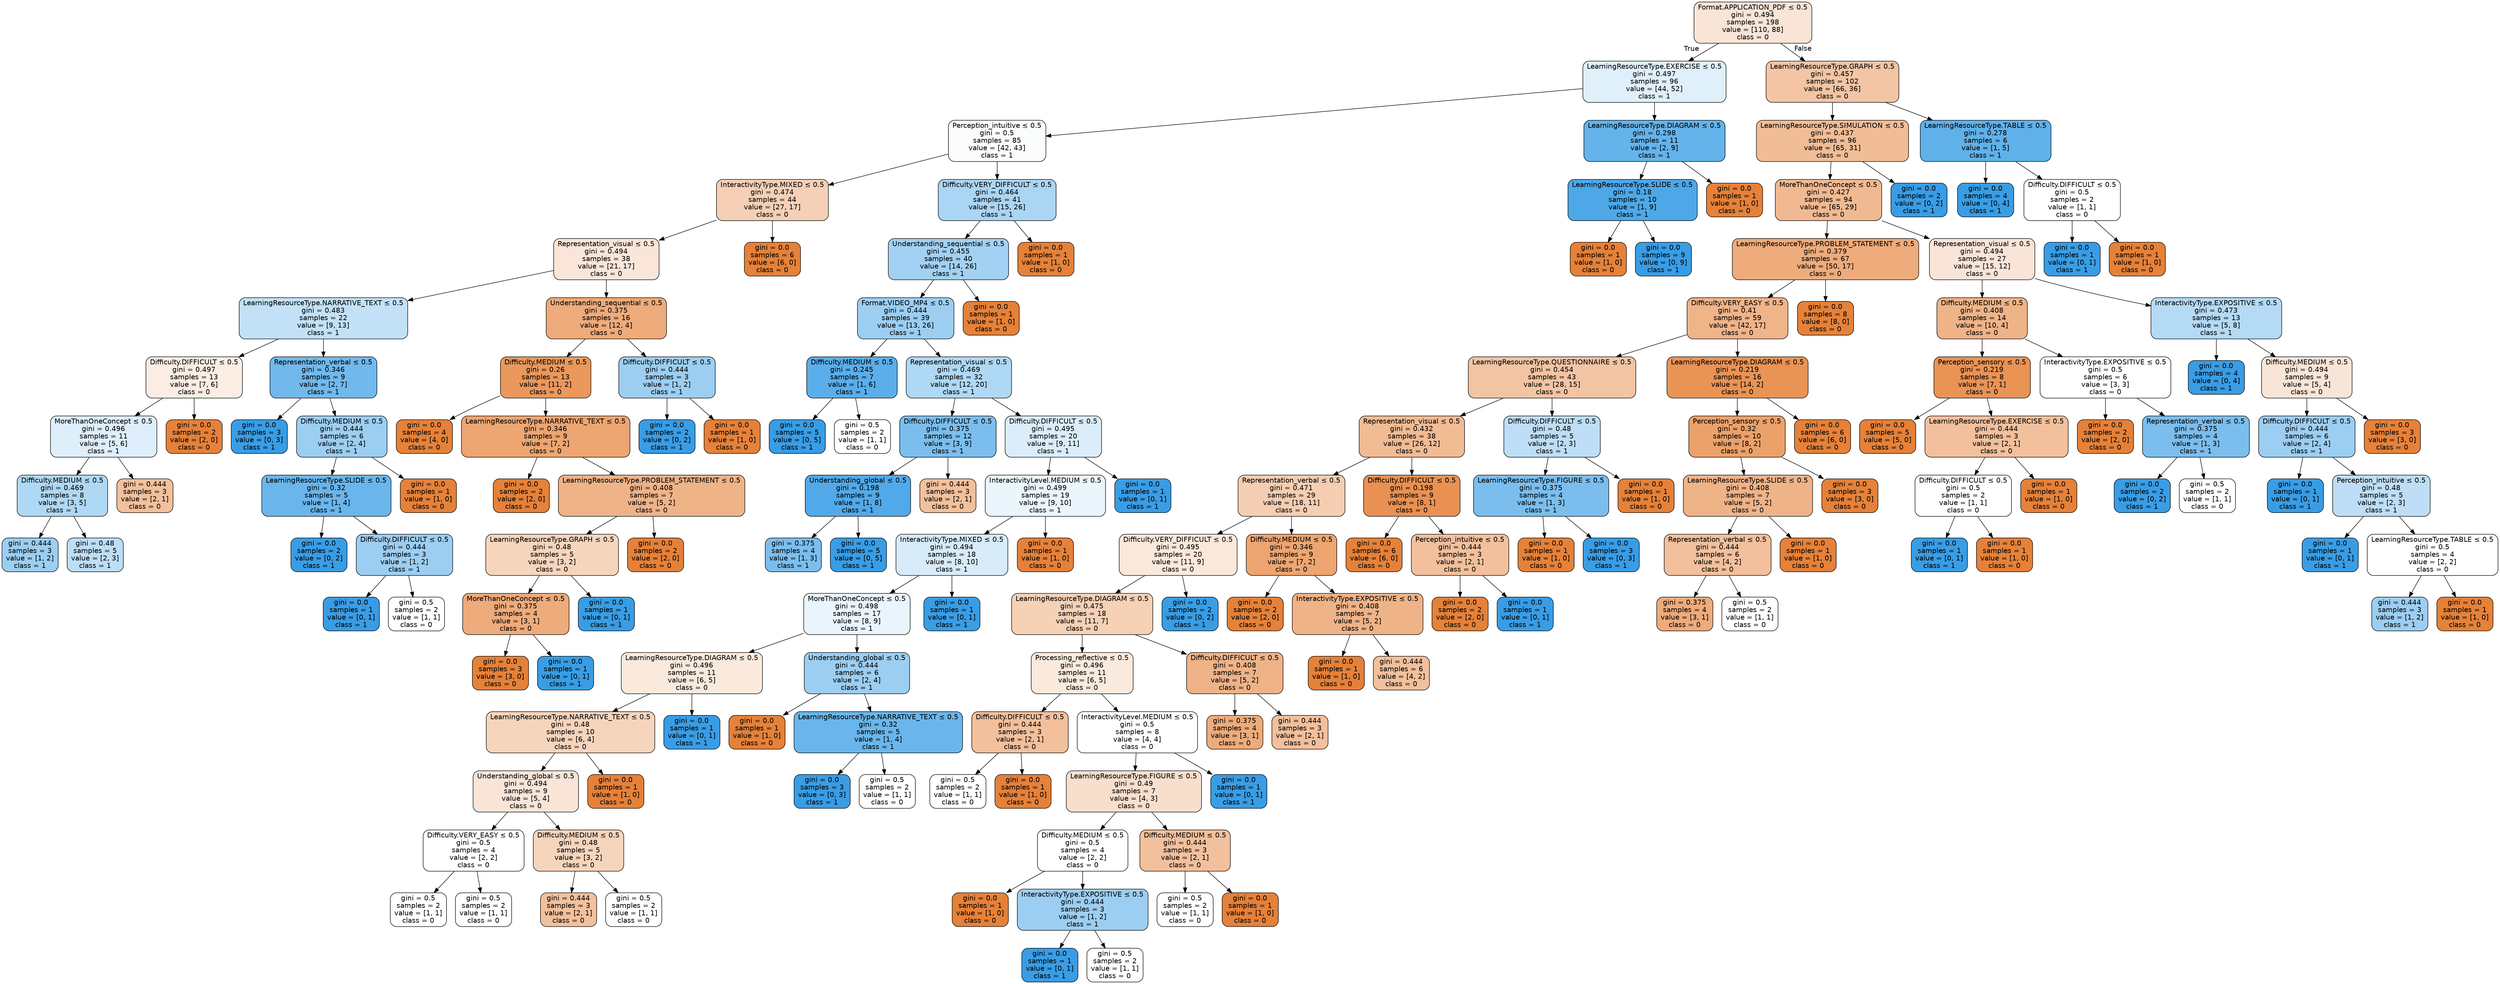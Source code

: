 digraph Tree {
node [shape=box, style="filled, rounded", color="black", fontname=helvetica] ;
edge [fontname=helvetica] ;
0 [label=<Format.APPLICATION_PDF &le; 0.5<br/>gini = 0.494<br/>samples = 198<br/>value = [110, 88]<br/>class = 0>, fillcolor="#e5813933"] ;
1 [label=<LearningResourceType.EXERCISE &le; 0.5<br/>gini = 0.497<br/>samples = 96<br/>value = [44, 52]<br/>class = 1>, fillcolor="#399de527"] ;
0 -> 1 [labeldistance=2.5, labelangle=45, headlabel="True"] ;
2 [label=<Perception_intuitive &le; 0.5<br/>gini = 0.5<br/>samples = 85<br/>value = [42, 43]<br/>class = 1>, fillcolor="#399de506"] ;
1 -> 2 ;
3 [label=<InteractivityType.MIXED &le; 0.5<br/>gini = 0.474<br/>samples = 44<br/>value = [27, 17]<br/>class = 0>, fillcolor="#e581395e"] ;
2 -> 3 ;
4 [label=<Representation_visual &le; 0.5<br/>gini = 0.494<br/>samples = 38<br/>value = [21, 17]<br/>class = 0>, fillcolor="#e5813931"] ;
3 -> 4 ;
5 [label=<LearningResourceType.NARRATIVE_TEXT &le; 0.5<br/>gini = 0.483<br/>samples = 22<br/>value = [9, 13]<br/>class = 1>, fillcolor="#399de54e"] ;
4 -> 5 ;
6 [label=<Difficulty.DIFFICULT &le; 0.5<br/>gini = 0.497<br/>samples = 13<br/>value = [7, 6]<br/>class = 0>, fillcolor="#e5813924"] ;
5 -> 6 ;
7 [label=<MoreThanOneConcept &le; 0.5<br/>gini = 0.496<br/>samples = 11<br/>value = [5, 6]<br/>class = 1>, fillcolor="#399de52a"] ;
6 -> 7 ;
8 [label=<Difficulty.MEDIUM &le; 0.5<br/>gini = 0.469<br/>samples = 8<br/>value = [3, 5]<br/>class = 1>, fillcolor="#399de566"] ;
7 -> 8 ;
9 [label=<gini = 0.444<br/>samples = 3<br/>value = [1, 2]<br/>class = 1>, fillcolor="#399de57f"] ;
8 -> 9 ;
10 [label=<gini = 0.48<br/>samples = 5<br/>value = [2, 3]<br/>class = 1>, fillcolor="#399de555"] ;
8 -> 10 ;
11 [label=<gini = 0.444<br/>samples = 3<br/>value = [2, 1]<br/>class = 0>, fillcolor="#e581397f"] ;
7 -> 11 ;
12 [label=<gini = 0.0<br/>samples = 2<br/>value = [2, 0]<br/>class = 0>, fillcolor="#e58139ff"] ;
6 -> 12 ;
13 [label=<Representation_verbal &le; 0.5<br/>gini = 0.346<br/>samples = 9<br/>value = [2, 7]<br/>class = 1>, fillcolor="#399de5b6"] ;
5 -> 13 ;
14 [label=<gini = 0.0<br/>samples = 3<br/>value = [0, 3]<br/>class = 1>, fillcolor="#399de5ff"] ;
13 -> 14 ;
15 [label=<Difficulty.MEDIUM &le; 0.5<br/>gini = 0.444<br/>samples = 6<br/>value = [2, 4]<br/>class = 1>, fillcolor="#399de57f"] ;
13 -> 15 ;
16 [label=<LearningResourceType.SLIDE &le; 0.5<br/>gini = 0.32<br/>samples = 5<br/>value = [1, 4]<br/>class = 1>, fillcolor="#399de5bf"] ;
15 -> 16 ;
17 [label=<gini = 0.0<br/>samples = 2<br/>value = [0, 2]<br/>class = 1>, fillcolor="#399de5ff"] ;
16 -> 17 ;
18 [label=<Difficulty.DIFFICULT &le; 0.5<br/>gini = 0.444<br/>samples = 3<br/>value = [1, 2]<br/>class = 1>, fillcolor="#399de57f"] ;
16 -> 18 ;
19 [label=<gini = 0.0<br/>samples = 1<br/>value = [0, 1]<br/>class = 1>, fillcolor="#399de5ff"] ;
18 -> 19 ;
20 [label=<gini = 0.5<br/>samples = 2<br/>value = [1, 1]<br/>class = 0>, fillcolor="#e5813900"] ;
18 -> 20 ;
21 [label=<gini = 0.0<br/>samples = 1<br/>value = [1, 0]<br/>class = 0>, fillcolor="#e58139ff"] ;
15 -> 21 ;
22 [label=<Understanding_sequential &le; 0.5<br/>gini = 0.375<br/>samples = 16<br/>value = [12, 4]<br/>class = 0>, fillcolor="#e58139aa"] ;
4 -> 22 ;
23 [label=<Difficulty.MEDIUM &le; 0.5<br/>gini = 0.26<br/>samples = 13<br/>value = [11, 2]<br/>class = 0>, fillcolor="#e58139d1"] ;
22 -> 23 ;
24 [label=<gini = 0.0<br/>samples = 4<br/>value = [4, 0]<br/>class = 0>, fillcolor="#e58139ff"] ;
23 -> 24 ;
25 [label=<LearningResourceType.NARRATIVE_TEXT &le; 0.5<br/>gini = 0.346<br/>samples = 9<br/>value = [7, 2]<br/>class = 0>, fillcolor="#e58139b6"] ;
23 -> 25 ;
26 [label=<gini = 0.0<br/>samples = 2<br/>value = [2, 0]<br/>class = 0>, fillcolor="#e58139ff"] ;
25 -> 26 ;
27 [label=<LearningResourceType.PROBLEM_STATEMENT &le; 0.5<br/>gini = 0.408<br/>samples = 7<br/>value = [5, 2]<br/>class = 0>, fillcolor="#e5813999"] ;
25 -> 27 ;
28 [label=<LearningResourceType.GRAPH &le; 0.5<br/>gini = 0.48<br/>samples = 5<br/>value = [3, 2]<br/>class = 0>, fillcolor="#e5813955"] ;
27 -> 28 ;
29 [label=<MoreThanOneConcept &le; 0.5<br/>gini = 0.375<br/>samples = 4<br/>value = [3, 1]<br/>class = 0>, fillcolor="#e58139aa"] ;
28 -> 29 ;
30 [label=<gini = 0.0<br/>samples = 3<br/>value = [3, 0]<br/>class = 0>, fillcolor="#e58139ff"] ;
29 -> 30 ;
31 [label=<gini = 0.0<br/>samples = 1<br/>value = [0, 1]<br/>class = 1>, fillcolor="#399de5ff"] ;
29 -> 31 ;
32 [label=<gini = 0.0<br/>samples = 1<br/>value = [0, 1]<br/>class = 1>, fillcolor="#399de5ff"] ;
28 -> 32 ;
33 [label=<gini = 0.0<br/>samples = 2<br/>value = [2, 0]<br/>class = 0>, fillcolor="#e58139ff"] ;
27 -> 33 ;
34 [label=<Difficulty.DIFFICULT &le; 0.5<br/>gini = 0.444<br/>samples = 3<br/>value = [1, 2]<br/>class = 1>, fillcolor="#399de57f"] ;
22 -> 34 ;
35 [label=<gini = 0.0<br/>samples = 2<br/>value = [0, 2]<br/>class = 1>, fillcolor="#399de5ff"] ;
34 -> 35 ;
36 [label=<gini = 0.0<br/>samples = 1<br/>value = [1, 0]<br/>class = 0>, fillcolor="#e58139ff"] ;
34 -> 36 ;
37 [label=<gini = 0.0<br/>samples = 6<br/>value = [6, 0]<br/>class = 0>, fillcolor="#e58139ff"] ;
3 -> 37 ;
38 [label=<Difficulty.VERY_DIFFICULT &le; 0.5<br/>gini = 0.464<br/>samples = 41<br/>value = [15, 26]<br/>class = 1>, fillcolor="#399de56c"] ;
2 -> 38 ;
39 [label=<Understanding_sequential &le; 0.5<br/>gini = 0.455<br/>samples = 40<br/>value = [14, 26]<br/>class = 1>, fillcolor="#399de576"] ;
38 -> 39 ;
40 [label=<Format.VIDEO_MP4 &le; 0.5<br/>gini = 0.444<br/>samples = 39<br/>value = [13, 26]<br/>class = 1>, fillcolor="#399de57f"] ;
39 -> 40 ;
41 [label=<Difficulty.MEDIUM &le; 0.5<br/>gini = 0.245<br/>samples = 7<br/>value = [1, 6]<br/>class = 1>, fillcolor="#399de5d4"] ;
40 -> 41 ;
42 [label=<gini = 0.0<br/>samples = 5<br/>value = [0, 5]<br/>class = 1>, fillcolor="#399de5ff"] ;
41 -> 42 ;
43 [label=<gini = 0.5<br/>samples = 2<br/>value = [1, 1]<br/>class = 0>, fillcolor="#e5813900"] ;
41 -> 43 ;
44 [label=<Representation_visual &le; 0.5<br/>gini = 0.469<br/>samples = 32<br/>value = [12, 20]<br/>class = 1>, fillcolor="#399de566"] ;
40 -> 44 ;
45 [label=<Difficulty.DIFFICULT &le; 0.5<br/>gini = 0.375<br/>samples = 12<br/>value = [3, 9]<br/>class = 1>, fillcolor="#399de5aa"] ;
44 -> 45 ;
46 [label=<Understanding_global &le; 0.5<br/>gini = 0.198<br/>samples = 9<br/>value = [1, 8]<br/>class = 1>, fillcolor="#399de5df"] ;
45 -> 46 ;
47 [label=<gini = 0.375<br/>samples = 4<br/>value = [1, 3]<br/>class = 1>, fillcolor="#399de5aa"] ;
46 -> 47 ;
48 [label=<gini = 0.0<br/>samples = 5<br/>value = [0, 5]<br/>class = 1>, fillcolor="#399de5ff"] ;
46 -> 48 ;
49 [label=<gini = 0.444<br/>samples = 3<br/>value = [2, 1]<br/>class = 0>, fillcolor="#e581397f"] ;
45 -> 49 ;
50 [label=<Difficulty.DIFFICULT &le; 0.5<br/>gini = 0.495<br/>samples = 20<br/>value = [9, 11]<br/>class = 1>, fillcolor="#399de52e"] ;
44 -> 50 ;
51 [label=<InteractivityLevel.MEDIUM &le; 0.5<br/>gini = 0.499<br/>samples = 19<br/>value = [9, 10]<br/>class = 1>, fillcolor="#399de519"] ;
50 -> 51 ;
52 [label=<InteractivityType.MIXED &le; 0.5<br/>gini = 0.494<br/>samples = 18<br/>value = [8, 10]<br/>class = 1>, fillcolor="#399de533"] ;
51 -> 52 ;
53 [label=<MoreThanOneConcept &le; 0.5<br/>gini = 0.498<br/>samples = 17<br/>value = [8, 9]<br/>class = 1>, fillcolor="#399de51c"] ;
52 -> 53 ;
54 [label=<LearningResourceType.DIAGRAM &le; 0.5<br/>gini = 0.496<br/>samples = 11<br/>value = [6, 5]<br/>class = 0>, fillcolor="#e581392a"] ;
53 -> 54 ;
55 [label=<LearningResourceType.NARRATIVE_TEXT &le; 0.5<br/>gini = 0.48<br/>samples = 10<br/>value = [6, 4]<br/>class = 0>, fillcolor="#e5813955"] ;
54 -> 55 ;
56 [label=<Understanding_global &le; 0.5<br/>gini = 0.494<br/>samples = 9<br/>value = [5, 4]<br/>class = 0>, fillcolor="#e5813933"] ;
55 -> 56 ;
57 [label=<Difficulty.VERY_EASY &le; 0.5<br/>gini = 0.5<br/>samples = 4<br/>value = [2, 2]<br/>class = 0>, fillcolor="#e5813900"] ;
56 -> 57 ;
58 [label=<gini = 0.5<br/>samples = 2<br/>value = [1, 1]<br/>class = 0>, fillcolor="#e5813900"] ;
57 -> 58 ;
59 [label=<gini = 0.5<br/>samples = 2<br/>value = [1, 1]<br/>class = 0>, fillcolor="#e5813900"] ;
57 -> 59 ;
60 [label=<Difficulty.MEDIUM &le; 0.5<br/>gini = 0.48<br/>samples = 5<br/>value = [3, 2]<br/>class = 0>, fillcolor="#e5813955"] ;
56 -> 60 ;
61 [label=<gini = 0.444<br/>samples = 3<br/>value = [2, 1]<br/>class = 0>, fillcolor="#e581397f"] ;
60 -> 61 ;
62 [label=<gini = 0.5<br/>samples = 2<br/>value = [1, 1]<br/>class = 0>, fillcolor="#e5813900"] ;
60 -> 62 ;
63 [label=<gini = 0.0<br/>samples = 1<br/>value = [1, 0]<br/>class = 0>, fillcolor="#e58139ff"] ;
55 -> 63 ;
64 [label=<gini = 0.0<br/>samples = 1<br/>value = [0, 1]<br/>class = 1>, fillcolor="#399de5ff"] ;
54 -> 64 ;
65 [label=<Understanding_global &le; 0.5<br/>gini = 0.444<br/>samples = 6<br/>value = [2, 4]<br/>class = 1>, fillcolor="#399de57f"] ;
53 -> 65 ;
66 [label=<gini = 0.0<br/>samples = 1<br/>value = [1, 0]<br/>class = 0>, fillcolor="#e58139ff"] ;
65 -> 66 ;
67 [label=<LearningResourceType.NARRATIVE_TEXT &le; 0.5<br/>gini = 0.32<br/>samples = 5<br/>value = [1, 4]<br/>class = 1>, fillcolor="#399de5bf"] ;
65 -> 67 ;
68 [label=<gini = 0.0<br/>samples = 3<br/>value = [0, 3]<br/>class = 1>, fillcolor="#399de5ff"] ;
67 -> 68 ;
69 [label=<gini = 0.5<br/>samples = 2<br/>value = [1, 1]<br/>class = 0>, fillcolor="#e5813900"] ;
67 -> 69 ;
70 [label=<gini = 0.0<br/>samples = 1<br/>value = [0, 1]<br/>class = 1>, fillcolor="#399de5ff"] ;
52 -> 70 ;
71 [label=<gini = 0.0<br/>samples = 1<br/>value = [1, 0]<br/>class = 0>, fillcolor="#e58139ff"] ;
51 -> 71 ;
72 [label=<gini = 0.0<br/>samples = 1<br/>value = [0, 1]<br/>class = 1>, fillcolor="#399de5ff"] ;
50 -> 72 ;
73 [label=<gini = 0.0<br/>samples = 1<br/>value = [1, 0]<br/>class = 0>, fillcolor="#e58139ff"] ;
39 -> 73 ;
74 [label=<gini = 0.0<br/>samples = 1<br/>value = [1, 0]<br/>class = 0>, fillcolor="#e58139ff"] ;
38 -> 74 ;
75 [label=<LearningResourceType.DIAGRAM &le; 0.5<br/>gini = 0.298<br/>samples = 11<br/>value = [2, 9]<br/>class = 1>, fillcolor="#399de5c6"] ;
1 -> 75 ;
76 [label=<LearningResourceType.SLIDE &le; 0.5<br/>gini = 0.18<br/>samples = 10<br/>value = [1, 9]<br/>class = 1>, fillcolor="#399de5e3"] ;
75 -> 76 ;
77 [label=<gini = 0.0<br/>samples = 1<br/>value = [1, 0]<br/>class = 0>, fillcolor="#e58139ff"] ;
76 -> 77 ;
78 [label=<gini = 0.0<br/>samples = 9<br/>value = [0, 9]<br/>class = 1>, fillcolor="#399de5ff"] ;
76 -> 78 ;
79 [label=<gini = 0.0<br/>samples = 1<br/>value = [1, 0]<br/>class = 0>, fillcolor="#e58139ff"] ;
75 -> 79 ;
80 [label=<LearningResourceType.GRAPH &le; 0.5<br/>gini = 0.457<br/>samples = 102<br/>value = [66, 36]<br/>class = 0>, fillcolor="#e5813974"] ;
0 -> 80 [labeldistance=2.5, labelangle=-45, headlabel="False"] ;
81 [label=<LearningResourceType.SIMULATION &le; 0.5<br/>gini = 0.437<br/>samples = 96<br/>value = [65, 31]<br/>class = 0>, fillcolor="#e5813985"] ;
80 -> 81 ;
82 [label=<MoreThanOneConcept &le; 0.5<br/>gini = 0.427<br/>samples = 94<br/>value = [65, 29]<br/>class = 0>, fillcolor="#e581398d"] ;
81 -> 82 ;
83 [label=<LearningResourceType.PROBLEM_STATEMENT &le; 0.5<br/>gini = 0.379<br/>samples = 67<br/>value = [50, 17]<br/>class = 0>, fillcolor="#e58139a8"] ;
82 -> 83 ;
84 [label=<Difficulty.VERY_EASY &le; 0.5<br/>gini = 0.41<br/>samples = 59<br/>value = [42, 17]<br/>class = 0>, fillcolor="#e5813998"] ;
83 -> 84 ;
85 [label=<LearningResourceType.QUESTIONNAIRE &le; 0.5<br/>gini = 0.454<br/>samples = 43<br/>value = [28, 15]<br/>class = 0>, fillcolor="#e5813976"] ;
84 -> 85 ;
86 [label=<Representation_visual &le; 0.5<br/>gini = 0.432<br/>samples = 38<br/>value = [26, 12]<br/>class = 0>, fillcolor="#e5813989"] ;
85 -> 86 ;
87 [label=<Representation_verbal &le; 0.5<br/>gini = 0.471<br/>samples = 29<br/>value = [18, 11]<br/>class = 0>, fillcolor="#e5813963"] ;
86 -> 87 ;
88 [label=<Difficulty.VERY_DIFFICULT &le; 0.5<br/>gini = 0.495<br/>samples = 20<br/>value = [11, 9]<br/>class = 0>, fillcolor="#e581392e"] ;
87 -> 88 ;
89 [label=<LearningResourceType.DIAGRAM &le; 0.5<br/>gini = 0.475<br/>samples = 18<br/>value = [11, 7]<br/>class = 0>, fillcolor="#e581395d"] ;
88 -> 89 ;
90 [label=<Processing_reflective &le; 0.5<br/>gini = 0.496<br/>samples = 11<br/>value = [6, 5]<br/>class = 0>, fillcolor="#e581392a"] ;
89 -> 90 ;
91 [label=<Difficulty.DIFFICULT &le; 0.5<br/>gini = 0.444<br/>samples = 3<br/>value = [2, 1]<br/>class = 0>, fillcolor="#e581397f"] ;
90 -> 91 ;
92 [label=<gini = 0.5<br/>samples = 2<br/>value = [1, 1]<br/>class = 0>, fillcolor="#e5813900"] ;
91 -> 92 ;
93 [label=<gini = 0.0<br/>samples = 1<br/>value = [1, 0]<br/>class = 0>, fillcolor="#e58139ff"] ;
91 -> 93 ;
94 [label=<InteractivityLevel.MEDIUM &le; 0.5<br/>gini = 0.5<br/>samples = 8<br/>value = [4, 4]<br/>class = 0>, fillcolor="#e5813900"] ;
90 -> 94 ;
95 [label=<LearningResourceType.FIGURE &le; 0.5<br/>gini = 0.49<br/>samples = 7<br/>value = [4, 3]<br/>class = 0>, fillcolor="#e5813940"] ;
94 -> 95 ;
96 [label=<Difficulty.MEDIUM &le; 0.5<br/>gini = 0.5<br/>samples = 4<br/>value = [2, 2]<br/>class = 0>, fillcolor="#e5813900"] ;
95 -> 96 ;
97 [label=<gini = 0.0<br/>samples = 1<br/>value = [1, 0]<br/>class = 0>, fillcolor="#e58139ff"] ;
96 -> 97 ;
98 [label=<InteractivityType.EXPOSITIVE &le; 0.5<br/>gini = 0.444<br/>samples = 3<br/>value = [1, 2]<br/>class = 1>, fillcolor="#399de57f"] ;
96 -> 98 ;
99 [label=<gini = 0.0<br/>samples = 1<br/>value = [0, 1]<br/>class = 1>, fillcolor="#399de5ff"] ;
98 -> 99 ;
100 [label=<gini = 0.5<br/>samples = 2<br/>value = [1, 1]<br/>class = 0>, fillcolor="#e5813900"] ;
98 -> 100 ;
101 [label=<Difficulty.MEDIUM &le; 0.5<br/>gini = 0.444<br/>samples = 3<br/>value = [2, 1]<br/>class = 0>, fillcolor="#e581397f"] ;
95 -> 101 ;
102 [label=<gini = 0.5<br/>samples = 2<br/>value = [1, 1]<br/>class = 0>, fillcolor="#e5813900"] ;
101 -> 102 ;
103 [label=<gini = 0.0<br/>samples = 1<br/>value = [1, 0]<br/>class = 0>, fillcolor="#e58139ff"] ;
101 -> 103 ;
104 [label=<gini = 0.0<br/>samples = 1<br/>value = [0, 1]<br/>class = 1>, fillcolor="#399de5ff"] ;
94 -> 104 ;
105 [label=<Difficulty.DIFFICULT &le; 0.5<br/>gini = 0.408<br/>samples = 7<br/>value = [5, 2]<br/>class = 0>, fillcolor="#e5813999"] ;
89 -> 105 ;
106 [label=<gini = 0.375<br/>samples = 4<br/>value = [3, 1]<br/>class = 0>, fillcolor="#e58139aa"] ;
105 -> 106 ;
107 [label=<gini = 0.444<br/>samples = 3<br/>value = [2, 1]<br/>class = 0>, fillcolor="#e581397f"] ;
105 -> 107 ;
108 [label=<gini = 0.0<br/>samples = 2<br/>value = [0, 2]<br/>class = 1>, fillcolor="#399de5ff"] ;
88 -> 108 ;
109 [label=<Difficulty.MEDIUM &le; 0.5<br/>gini = 0.346<br/>samples = 9<br/>value = [7, 2]<br/>class = 0>, fillcolor="#e58139b6"] ;
87 -> 109 ;
110 [label=<gini = 0.0<br/>samples = 2<br/>value = [2, 0]<br/>class = 0>, fillcolor="#e58139ff"] ;
109 -> 110 ;
111 [label=<InteractivityType.EXPOSITIVE &le; 0.5<br/>gini = 0.408<br/>samples = 7<br/>value = [5, 2]<br/>class = 0>, fillcolor="#e5813999"] ;
109 -> 111 ;
112 [label=<gini = 0.0<br/>samples = 1<br/>value = [1, 0]<br/>class = 0>, fillcolor="#e58139ff"] ;
111 -> 112 ;
113 [label=<gini = 0.444<br/>samples = 6<br/>value = [4, 2]<br/>class = 0>, fillcolor="#e581397f"] ;
111 -> 113 ;
114 [label=<Difficulty.DIFFICULT &le; 0.5<br/>gini = 0.198<br/>samples = 9<br/>value = [8, 1]<br/>class = 0>, fillcolor="#e58139df"] ;
86 -> 114 ;
115 [label=<gini = 0.0<br/>samples = 6<br/>value = [6, 0]<br/>class = 0>, fillcolor="#e58139ff"] ;
114 -> 115 ;
116 [label=<Perception_intuitive &le; 0.5<br/>gini = 0.444<br/>samples = 3<br/>value = [2, 1]<br/>class = 0>, fillcolor="#e581397f"] ;
114 -> 116 ;
117 [label=<gini = 0.0<br/>samples = 2<br/>value = [2, 0]<br/>class = 0>, fillcolor="#e58139ff"] ;
116 -> 117 ;
118 [label=<gini = 0.0<br/>samples = 1<br/>value = [0, 1]<br/>class = 1>, fillcolor="#399de5ff"] ;
116 -> 118 ;
119 [label=<Difficulty.DIFFICULT &le; 0.5<br/>gini = 0.48<br/>samples = 5<br/>value = [2, 3]<br/>class = 1>, fillcolor="#399de555"] ;
85 -> 119 ;
120 [label=<LearningResourceType.FIGURE &le; 0.5<br/>gini = 0.375<br/>samples = 4<br/>value = [1, 3]<br/>class = 1>, fillcolor="#399de5aa"] ;
119 -> 120 ;
121 [label=<gini = 0.0<br/>samples = 1<br/>value = [1, 0]<br/>class = 0>, fillcolor="#e58139ff"] ;
120 -> 121 ;
122 [label=<gini = 0.0<br/>samples = 3<br/>value = [0, 3]<br/>class = 1>, fillcolor="#399de5ff"] ;
120 -> 122 ;
123 [label=<gini = 0.0<br/>samples = 1<br/>value = [1, 0]<br/>class = 0>, fillcolor="#e58139ff"] ;
119 -> 123 ;
124 [label=<LearningResourceType.DIAGRAM &le; 0.5<br/>gini = 0.219<br/>samples = 16<br/>value = [14, 2]<br/>class = 0>, fillcolor="#e58139db"] ;
84 -> 124 ;
125 [label=<Perception_sensory &le; 0.5<br/>gini = 0.32<br/>samples = 10<br/>value = [8, 2]<br/>class = 0>, fillcolor="#e58139bf"] ;
124 -> 125 ;
126 [label=<LearningResourceType.SLIDE &le; 0.5<br/>gini = 0.408<br/>samples = 7<br/>value = [5, 2]<br/>class = 0>, fillcolor="#e5813999"] ;
125 -> 126 ;
127 [label=<Representation_verbal &le; 0.5<br/>gini = 0.444<br/>samples = 6<br/>value = [4, 2]<br/>class = 0>, fillcolor="#e581397f"] ;
126 -> 127 ;
128 [label=<gini = 0.375<br/>samples = 4<br/>value = [3, 1]<br/>class = 0>, fillcolor="#e58139aa"] ;
127 -> 128 ;
129 [label=<gini = 0.5<br/>samples = 2<br/>value = [1, 1]<br/>class = 0>, fillcolor="#e5813900"] ;
127 -> 129 ;
130 [label=<gini = 0.0<br/>samples = 1<br/>value = [1, 0]<br/>class = 0>, fillcolor="#e58139ff"] ;
126 -> 130 ;
131 [label=<gini = 0.0<br/>samples = 3<br/>value = [3, 0]<br/>class = 0>, fillcolor="#e58139ff"] ;
125 -> 131 ;
132 [label=<gini = 0.0<br/>samples = 6<br/>value = [6, 0]<br/>class = 0>, fillcolor="#e58139ff"] ;
124 -> 132 ;
133 [label=<gini = 0.0<br/>samples = 8<br/>value = [8, 0]<br/>class = 0>, fillcolor="#e58139ff"] ;
83 -> 133 ;
134 [label=<Representation_visual &le; 0.5<br/>gini = 0.494<br/>samples = 27<br/>value = [15, 12]<br/>class = 0>, fillcolor="#e5813933"] ;
82 -> 134 ;
135 [label=<Difficulty.MEDIUM &le; 0.5<br/>gini = 0.408<br/>samples = 14<br/>value = [10, 4]<br/>class = 0>, fillcolor="#e5813999"] ;
134 -> 135 ;
136 [label=<Perception_sensory &le; 0.5<br/>gini = 0.219<br/>samples = 8<br/>value = [7, 1]<br/>class = 0>, fillcolor="#e58139db"] ;
135 -> 136 ;
137 [label=<gini = 0.0<br/>samples = 5<br/>value = [5, 0]<br/>class = 0>, fillcolor="#e58139ff"] ;
136 -> 137 ;
138 [label=<LearningResourceType.EXERCISE &le; 0.5<br/>gini = 0.444<br/>samples = 3<br/>value = [2, 1]<br/>class = 0>, fillcolor="#e581397f"] ;
136 -> 138 ;
139 [label=<Difficulty.DIFFICULT &le; 0.5<br/>gini = 0.5<br/>samples = 2<br/>value = [1, 1]<br/>class = 0>, fillcolor="#e5813900"] ;
138 -> 139 ;
140 [label=<gini = 0.0<br/>samples = 1<br/>value = [0, 1]<br/>class = 1>, fillcolor="#399de5ff"] ;
139 -> 140 ;
141 [label=<gini = 0.0<br/>samples = 1<br/>value = [1, 0]<br/>class = 0>, fillcolor="#e58139ff"] ;
139 -> 141 ;
142 [label=<gini = 0.0<br/>samples = 1<br/>value = [1, 0]<br/>class = 0>, fillcolor="#e58139ff"] ;
138 -> 142 ;
143 [label=<InteractivityType.EXPOSITIVE &le; 0.5<br/>gini = 0.5<br/>samples = 6<br/>value = [3, 3]<br/>class = 0>, fillcolor="#e5813900"] ;
135 -> 143 ;
144 [label=<gini = 0.0<br/>samples = 2<br/>value = [2, 0]<br/>class = 0>, fillcolor="#e58139ff"] ;
143 -> 144 ;
145 [label=<Representation_verbal &le; 0.5<br/>gini = 0.375<br/>samples = 4<br/>value = [1, 3]<br/>class = 1>, fillcolor="#399de5aa"] ;
143 -> 145 ;
146 [label=<gini = 0.0<br/>samples = 2<br/>value = [0, 2]<br/>class = 1>, fillcolor="#399de5ff"] ;
145 -> 146 ;
147 [label=<gini = 0.5<br/>samples = 2<br/>value = [1, 1]<br/>class = 0>, fillcolor="#e5813900"] ;
145 -> 147 ;
148 [label=<InteractivityType.EXPOSITIVE &le; 0.5<br/>gini = 0.473<br/>samples = 13<br/>value = [5, 8]<br/>class = 1>, fillcolor="#399de560"] ;
134 -> 148 ;
149 [label=<gini = 0.0<br/>samples = 4<br/>value = [0, 4]<br/>class = 1>, fillcolor="#399de5ff"] ;
148 -> 149 ;
150 [label=<Difficulty.MEDIUM &le; 0.5<br/>gini = 0.494<br/>samples = 9<br/>value = [5, 4]<br/>class = 0>, fillcolor="#e5813933"] ;
148 -> 150 ;
151 [label=<Difficulty.DIFFICULT &le; 0.5<br/>gini = 0.444<br/>samples = 6<br/>value = [2, 4]<br/>class = 1>, fillcolor="#399de57f"] ;
150 -> 151 ;
152 [label=<gini = 0.0<br/>samples = 1<br/>value = [0, 1]<br/>class = 1>, fillcolor="#399de5ff"] ;
151 -> 152 ;
153 [label=<Perception_intuitive &le; 0.5<br/>gini = 0.48<br/>samples = 5<br/>value = [2, 3]<br/>class = 1>, fillcolor="#399de555"] ;
151 -> 153 ;
154 [label=<gini = 0.0<br/>samples = 1<br/>value = [0, 1]<br/>class = 1>, fillcolor="#399de5ff"] ;
153 -> 154 ;
155 [label=<LearningResourceType.TABLE &le; 0.5<br/>gini = 0.5<br/>samples = 4<br/>value = [2, 2]<br/>class = 0>, fillcolor="#e5813900"] ;
153 -> 155 ;
156 [label=<gini = 0.444<br/>samples = 3<br/>value = [1, 2]<br/>class = 1>, fillcolor="#399de57f"] ;
155 -> 156 ;
157 [label=<gini = 0.0<br/>samples = 1<br/>value = [1, 0]<br/>class = 0>, fillcolor="#e58139ff"] ;
155 -> 157 ;
158 [label=<gini = 0.0<br/>samples = 3<br/>value = [3, 0]<br/>class = 0>, fillcolor="#e58139ff"] ;
150 -> 158 ;
159 [label=<gini = 0.0<br/>samples = 2<br/>value = [0, 2]<br/>class = 1>, fillcolor="#399de5ff"] ;
81 -> 159 ;
160 [label=<LearningResourceType.TABLE &le; 0.5<br/>gini = 0.278<br/>samples = 6<br/>value = [1, 5]<br/>class = 1>, fillcolor="#399de5cc"] ;
80 -> 160 ;
161 [label=<gini = 0.0<br/>samples = 4<br/>value = [0, 4]<br/>class = 1>, fillcolor="#399de5ff"] ;
160 -> 161 ;
162 [label=<Difficulty.DIFFICULT &le; 0.5<br/>gini = 0.5<br/>samples = 2<br/>value = [1, 1]<br/>class = 0>, fillcolor="#e5813900"] ;
160 -> 162 ;
163 [label=<gini = 0.0<br/>samples = 1<br/>value = [0, 1]<br/>class = 1>, fillcolor="#399de5ff"] ;
162 -> 163 ;
164 [label=<gini = 0.0<br/>samples = 1<br/>value = [1, 0]<br/>class = 0>, fillcolor="#e58139ff"] ;
162 -> 164 ;
}